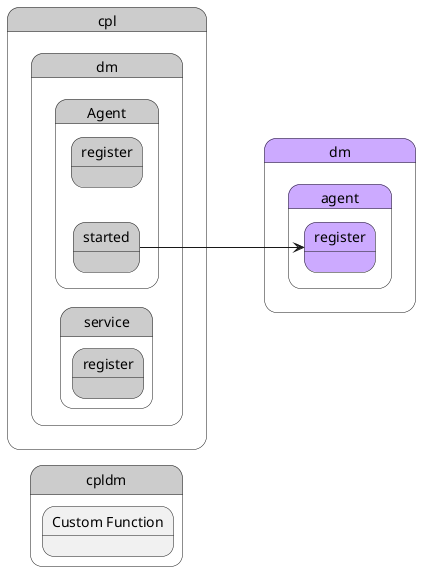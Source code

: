 @startuml
left to right direction


state "cpl" as cpl #cccccc {
state "dm" as cpldm #cccccc {
}
}


state "cpldm" as pstatename #cccccc {
    state "Custom Function" as dmfunction {
    }
}

        state "cpl" as cpl #cccccc {
state "dm" as cpldm #cccccc {
state "agent" as cpldmagent #cccccc {
state "register" as cpldmagentregister #cccccc {
}
}
}
}


        state "cpl" as cpl #cccccc {
state "dm" as cpldm #cccccc {
state "service" as cpldmservice #cccccc {
state "register" as cpldmserviceregister #cccccc {
}
}
}
}




        state "cpl" as cpl #cccccc {
state "dm" as cpldm #cccccc {
state "Agent" as cpldmagent #cccccc {
state "started" as cpldmagentstarted #cccccc {
}
}
}
}

        
    state "dm" as dm #ccaaff {
state "agent" as dmagent #ccaaff {
state "register" as dmagentregister #ccaaff {
}
}
}

    cpldmagentstarted ---> dmagentregister
  


    
    state "dm" as dm #ccaaff {
state "agent" as dmagent #ccaaff {
state "register" as dmagentregister #ccaaff {
}
}
}

        
       

@enduml
